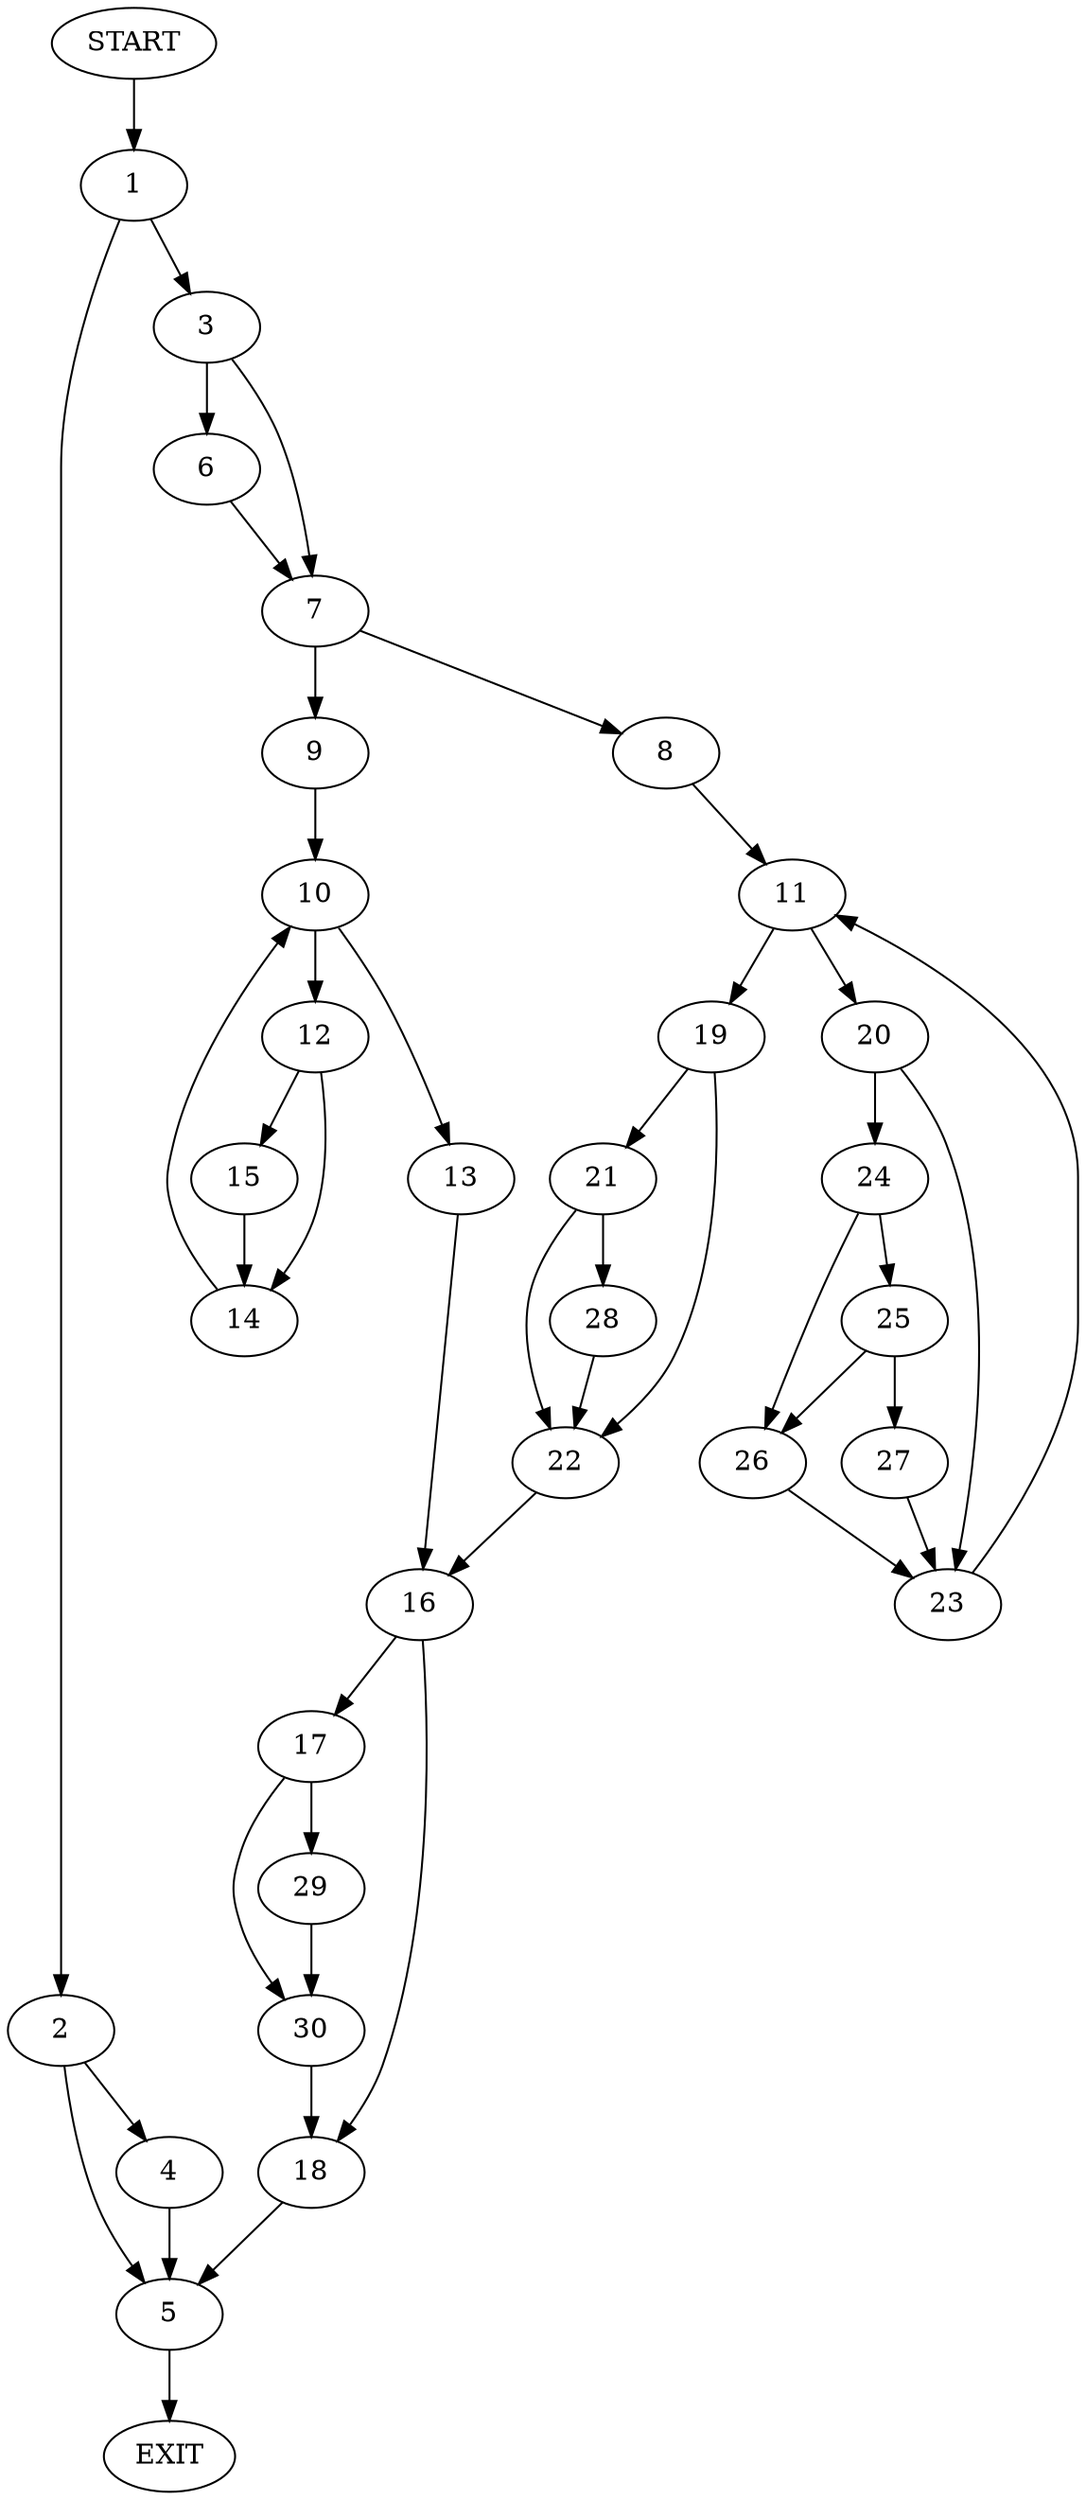 digraph {
0 [label="START"]
31 [label="EXIT"]
0 -> 1
1 -> 2
1 -> 3
2 -> 4
2 -> 5
3 -> 6
3 -> 7
6 -> 7
7 -> 8
7 -> 9
9 -> 10
8 -> 11
10 -> 12
10 -> 13
12 -> 14
12 -> 15
13 -> 16
15 -> 14
14 -> 10
16 -> 17
16 -> 18
11 -> 19
11 -> 20
19 -> 21
19 -> 22
20 -> 23
20 -> 24
23 -> 11
24 -> 25
24 -> 26
26 -> 23
25 -> 26
25 -> 27
27 -> 23
22 -> 16
21 -> 22
21 -> 28
28 -> 22
17 -> 29
17 -> 30
18 -> 5
30 -> 18
29 -> 30
5 -> 31
4 -> 5
}
